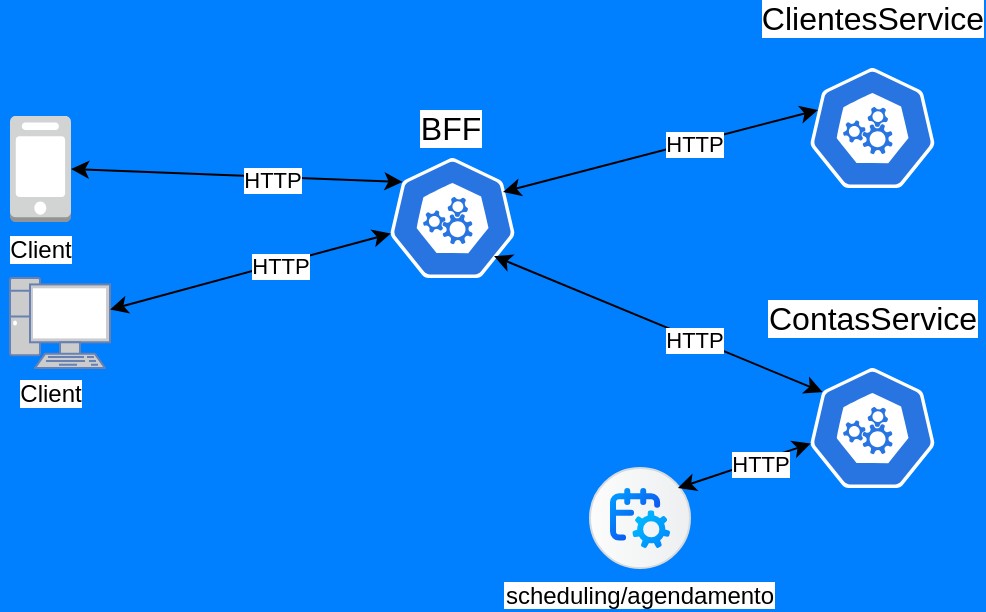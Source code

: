<mxfile version="24.7.15">
  <diagram name="Página-1" id="Ublsm8PXHccC5S_QOOxb">
    <mxGraphModel dx="2074" dy="746" grid="1" gridSize="10" guides="1" tooltips="1" connect="1" arrows="1" fold="1" page="1" pageScale="1" pageWidth="291" pageHeight="413" background="#007FFF" math="0" shadow="0">
      <root>
        <mxCell id="0" />
        <mxCell id="1" parent="0" />
        <mxCell id="EBAW0J09sv0eh8lf7JNM-3" value="" style="aspect=fixed;sketch=0;html=1;dashed=0;whitespace=wrap;verticalLabelPosition=bottom;verticalAlign=top;fillColor=#2875E2;strokeColor=#ffffff;points=[[0.005,0.63,0],[0.1,0.2,0],[0.9,0.2,0],[0.5,0,0],[0.995,0.63,0],[0.72,0.99,0],[0.5,1,0],[0.28,0.99,0]];shape=mxgraph.kubernetes.icon2;prIcon=api" parent="1" vertex="1">
          <mxGeometry x="520" y="130" width="62.5" height="60" as="geometry" />
        </mxCell>
        <mxCell id="EBAW0J09sv0eh8lf7JNM-4" value="ClientesService" style="edgeLabel;html=1;align=center;verticalAlign=middle;resizable=0;points=[];fontSize=16;" parent="1" vertex="1" connectable="0">
          <mxGeometry x="569.997" y="110.0" as="geometry">
            <mxPoint x="-19" y="-5" as="offset" />
          </mxGeometry>
        </mxCell>
        <mxCell id="EBAW0J09sv0eh8lf7JNM-5" value="" style="aspect=fixed;sketch=0;html=1;dashed=0;whitespace=wrap;verticalLabelPosition=bottom;verticalAlign=top;fillColor=#2875E2;strokeColor=#ffffff;points=[[0.005,0.63,0],[0.1,0.2,0],[0.9,0.2,0],[0.5,0,0],[0.995,0.63,0],[0.72,0.99,0],[0.5,1,0],[0.28,0.99,0]];shape=mxgraph.kubernetes.icon2;prIcon=api" parent="1" vertex="1">
          <mxGeometry x="520" y="280" width="62.5" height="60" as="geometry" />
        </mxCell>
        <mxCell id="EBAW0J09sv0eh8lf7JNM-6" value="ContasService" style="edgeLabel;html=1;align=center;verticalAlign=middle;resizable=0;points=[];fontSize=16;" parent="1" vertex="1" connectable="0">
          <mxGeometry x="569.997" y="260.0" as="geometry">
            <mxPoint x="-19" y="-5" as="offset" />
          </mxGeometry>
        </mxCell>
        <mxCell id="EBAW0J09sv0eh8lf7JNM-8" value="&lt;span style=&quot;background-color: rgb(255, 255, 255);&quot;&gt;Client&lt;/span&gt;" style="outlineConnect=0;dashed=0;verticalLabelPosition=bottom;verticalAlign=top;align=center;html=1;shape=mxgraph.aws3.mobile_client;fillColor=#D2D3D3;gradientColor=none;" parent="1" vertex="1">
          <mxGeometry x="120" y="154" width="30.5" height="53" as="geometry" />
        </mxCell>
        <mxCell id="EBAW0J09sv0eh8lf7JNM-13" value="" style="group" parent="1" vertex="1" connectable="0">
          <mxGeometry x="310" y="160.0" width="62.5" height="75.0" as="geometry" />
        </mxCell>
        <mxCell id="EBAW0J09sv0eh8lf7JNM-1" value="" style="aspect=fixed;sketch=0;html=1;dashed=0;whitespace=wrap;verticalLabelPosition=bottom;verticalAlign=top;fillColor=#2875E2;strokeColor=#ffffff;points=[[0.005,0.63,0],[0.1,0.2,0],[0.9,0.2,0],[0.5,0,0],[0.995,0.63,0],[0.72,0.99,0],[0.5,1,0],[0.28,0.99,0]];shape=mxgraph.kubernetes.icon2;prIcon=api" parent="EBAW0J09sv0eh8lf7JNM-13" vertex="1">
          <mxGeometry y="15.0" width="62.5" height="60" as="geometry" />
        </mxCell>
        <mxCell id="EBAW0J09sv0eh8lf7JNM-2" value="BFF" style="edgeLabel;html=1;align=center;verticalAlign=middle;resizable=0;points=[];fontSize=16;" parent="EBAW0J09sv0eh8lf7JNM-13" vertex="1" connectable="0">
          <mxGeometry x="48.997" y="5" as="geometry">
            <mxPoint x="-19" y="-5" as="offset" />
          </mxGeometry>
        </mxCell>
        <mxCell id="EBAW0J09sv0eh8lf7JNM-14" value="ent" style="fontColor=#0066CC;verticalAlign=top;verticalLabelPosition=bottom;labelPosition=center;align=center;html=1;outlineConnect=0;fillColor=#CCCCCC;strokeColor=#6881B3;gradientColor=none;gradientDirection=north;strokeWidth=2;shape=mxgraph.networks.pc;" parent="1" vertex="1">
          <mxGeometry x="120" y="235" width="50" height="45" as="geometry" />
        </mxCell>
        <mxCell id="EBAW0J09sv0eh8lf7JNM-19" value="&lt;span style=&quot;background-color: rgb(255, 255, 255);&quot;&gt;Client&lt;/span&gt;" style="text;html=1;align=center;verticalAlign=middle;resizable=0;points=[];autosize=1;strokeColor=none;fillColor=none;" parent="1" vertex="1">
          <mxGeometry x="115" y="278" width="50" height="30" as="geometry" />
        </mxCell>
        <mxCell id="EBAW0J09sv0eh8lf7JNM-22" value="" style="endArrow=classic;startArrow=classic;html=1;rounded=0;exitX=1;exitY=0.5;exitDx=0;exitDy=0;exitPerimeter=0;entryX=0.1;entryY=0.2;entryDx=0;entryDy=0;entryPerimeter=0;" parent="1" source="EBAW0J09sv0eh8lf7JNM-8" target="EBAW0J09sv0eh8lf7JNM-1" edge="1">
          <mxGeometry width="50" height="50" relative="1" as="geometry">
            <mxPoint x="220" y="190" as="sourcePoint" />
            <mxPoint x="270" y="140" as="targetPoint" />
          </mxGeometry>
        </mxCell>
        <mxCell id="EBAW0J09sv0eh8lf7JNM-23" value="HTTP" style="edgeLabel;html=1;align=center;verticalAlign=middle;resizable=0;points=[];" parent="EBAW0J09sv0eh8lf7JNM-22" vertex="1" connectable="0">
          <mxGeometry x="0.213" y="-1" relative="1" as="geometry">
            <mxPoint as="offset" />
          </mxGeometry>
        </mxCell>
        <mxCell id="EBAW0J09sv0eh8lf7JNM-24" value="" style="endArrow=classic;startArrow=classic;html=1;rounded=0;entryX=0.005;entryY=0.63;entryDx=0;entryDy=0;entryPerimeter=0;" parent="1" source="EBAW0J09sv0eh8lf7JNM-14" target="EBAW0J09sv0eh8lf7JNM-1" edge="1">
          <mxGeometry width="50" height="50" relative="1" as="geometry">
            <mxPoint x="161" y="191" as="sourcePoint" />
            <mxPoint x="326" y="197" as="targetPoint" />
          </mxGeometry>
        </mxCell>
        <mxCell id="EBAW0J09sv0eh8lf7JNM-25" value="HTTP" style="edgeLabel;html=1;align=center;verticalAlign=middle;resizable=0;points=[];" parent="EBAW0J09sv0eh8lf7JNM-24" vertex="1" connectable="0">
          <mxGeometry x="0.213" y="-1" relative="1" as="geometry">
            <mxPoint as="offset" />
          </mxGeometry>
        </mxCell>
        <mxCell id="EBAW0J09sv0eh8lf7JNM-26" value="" style="endArrow=classic;startArrow=classic;html=1;rounded=0;entryX=0.064;entryY=0.35;entryDx=0;entryDy=0;entryPerimeter=0;" parent="1" target="EBAW0J09sv0eh8lf7JNM-3" edge="1">
          <mxGeometry width="50" height="50" relative="1" as="geometry">
            <mxPoint x="366.5" y="192" as="sourcePoint" />
            <mxPoint x="506.5" y="154" as="targetPoint" />
          </mxGeometry>
        </mxCell>
        <mxCell id="EBAW0J09sv0eh8lf7JNM-27" value="HTTP" style="edgeLabel;html=1;align=center;verticalAlign=middle;resizable=0;points=[];" parent="EBAW0J09sv0eh8lf7JNM-26" vertex="1" connectable="0">
          <mxGeometry x="0.213" y="-1" relative="1" as="geometry">
            <mxPoint as="offset" />
          </mxGeometry>
        </mxCell>
        <mxCell id="EBAW0J09sv0eh8lf7JNM-28" value="" style="endArrow=classic;startArrow=classic;html=1;rounded=0;entryX=0.1;entryY=0.2;entryDx=0;entryDy=0;entryPerimeter=0;exitX=0.832;exitY=0.817;exitDx=0;exitDy=0;exitPerimeter=0;" parent="1" source="EBAW0J09sv0eh8lf7JNM-1" target="EBAW0J09sv0eh8lf7JNM-5" edge="1">
          <mxGeometry width="50" height="50" relative="1" as="geometry">
            <mxPoint x="390" y="235" as="sourcePoint" />
            <mxPoint x="547.5" y="194" as="targetPoint" />
          </mxGeometry>
        </mxCell>
        <mxCell id="EBAW0J09sv0eh8lf7JNM-29" value="HTTP" style="edgeLabel;html=1;align=center;verticalAlign=middle;resizable=0;points=[];" parent="EBAW0J09sv0eh8lf7JNM-28" vertex="1" connectable="0">
          <mxGeometry x="0.213" y="-1" relative="1" as="geometry">
            <mxPoint as="offset" />
          </mxGeometry>
        </mxCell>
        <mxCell id="6niPoe-kX9mi1-znh-8B-1" value="scheduling/agendamento" style="shape=mxgraph.sap.icon;labelPosition=center;verticalLabelPosition=bottom;align=center;verticalAlign=top;strokeWidth=1;strokeColor=#D5DADD;fillColor=#EDEFF0;gradientColor=#FCFCFC;gradientDirection=west;aspect=fixed;SAPIcon=SAP_Job_Scheduling_service;labelBackgroundColor=default;" vertex="1" parent="1">
          <mxGeometry x="410" y="330" width="50" height="50" as="geometry" />
        </mxCell>
        <mxCell id="6niPoe-kX9mi1-znh-8B-2" value="" style="endArrow=classic;startArrow=classic;html=1;rounded=0;exitX=0.88;exitY=0.2;exitDx=0;exitDy=0;exitPerimeter=0;entryX=0.005;entryY=0.63;entryDx=0;entryDy=0;entryPerimeter=0;" edge="1" parent="1" source="6niPoe-kX9mi1-znh-8B-1" target="EBAW0J09sv0eh8lf7JNM-5">
          <mxGeometry width="50" height="50" relative="1" as="geometry">
            <mxPoint x="460" y="330" as="sourcePoint" />
            <mxPoint x="510" y="320" as="targetPoint" />
          </mxGeometry>
        </mxCell>
        <mxCell id="6niPoe-kX9mi1-znh-8B-3" value="HTTP" style="edgeLabel;html=1;align=center;verticalAlign=middle;resizable=0;points=[];" vertex="1" connectable="0" parent="6niPoe-kX9mi1-znh-8B-2">
          <mxGeometry x="0.213" y="-1" relative="1" as="geometry">
            <mxPoint as="offset" />
          </mxGeometry>
        </mxCell>
      </root>
    </mxGraphModel>
  </diagram>
</mxfile>
